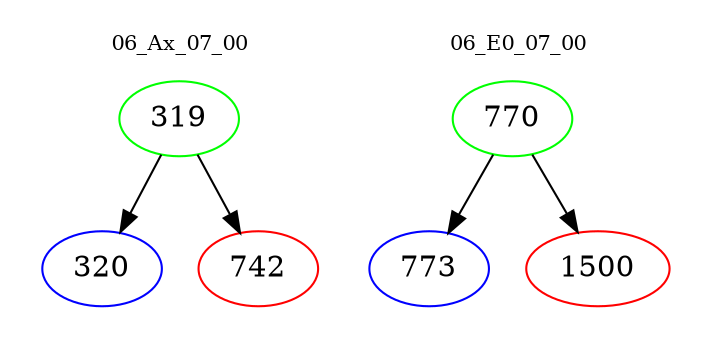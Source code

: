 digraph{
subgraph cluster_0 {
color = white
label = "06_Ax_07_00";
fontsize=10;
T0_319 [label="319", color="green"]
T0_319 -> T0_320 [color="black"]
T0_320 [label="320", color="blue"]
T0_319 -> T0_742 [color="black"]
T0_742 [label="742", color="red"]
}
subgraph cluster_1 {
color = white
label = "06_E0_07_00";
fontsize=10;
T1_770 [label="770", color="green"]
T1_770 -> T1_773 [color="black"]
T1_773 [label="773", color="blue"]
T1_770 -> T1_1500 [color="black"]
T1_1500 [label="1500", color="red"]
}
}
